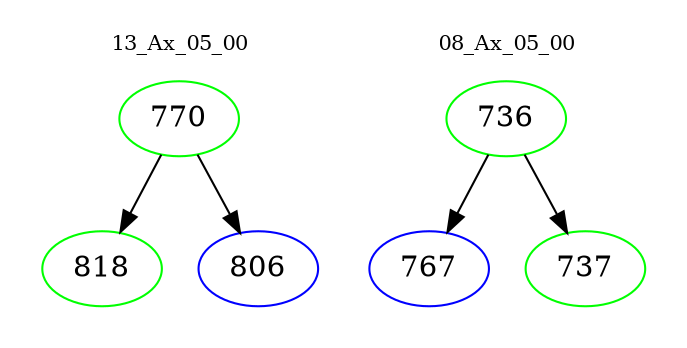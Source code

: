 digraph{
subgraph cluster_0 {
color = white
label = "13_Ax_05_00";
fontsize=10;
T0_770 [label="770", color="green"]
T0_770 -> T0_818 [color="black"]
T0_818 [label="818", color="green"]
T0_770 -> T0_806 [color="black"]
T0_806 [label="806", color="blue"]
}
subgraph cluster_1 {
color = white
label = "08_Ax_05_00";
fontsize=10;
T1_736 [label="736", color="green"]
T1_736 -> T1_767 [color="black"]
T1_767 [label="767", color="blue"]
T1_736 -> T1_737 [color="black"]
T1_737 [label="737", color="green"]
}
}
